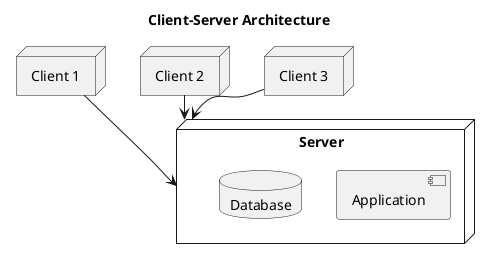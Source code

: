 @startuml client-server
title Client-Server Architecture

node "Client 1" as client1
node "Client 2" as client2
node "Client 3" as client3

node "Server" as server {
  [Application]
  database "Database"
}

client1 --> server
client2 --> server
client3 --> server

@enduml
